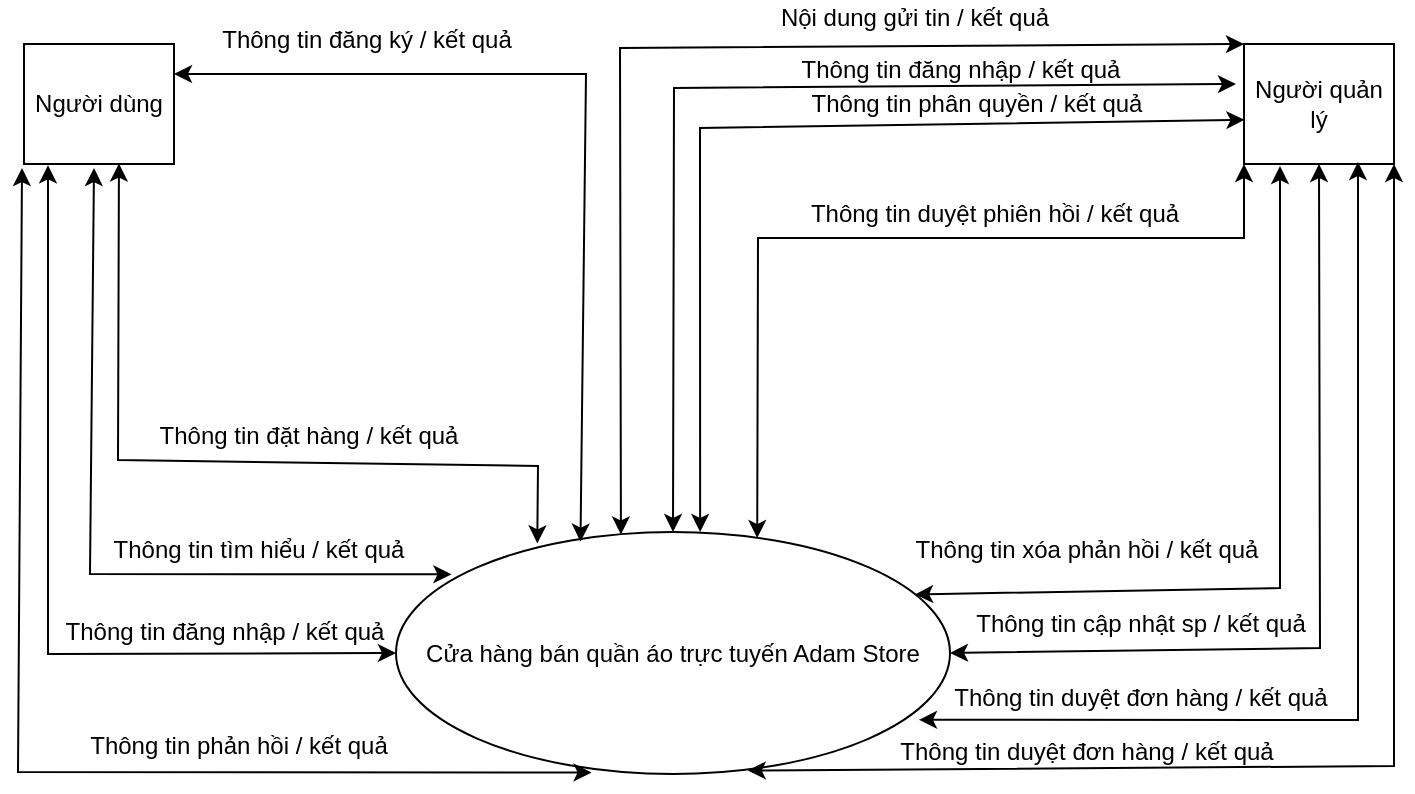<mxfile version="19.0.2" type="github">
  <diagram id="AQCeyW2tNhlPOor9daxq" name="Page-1">
    <mxGraphModel dx="1247" dy="699" grid="0" gridSize="10" guides="1" tooltips="1" connect="1" arrows="1" fold="1" page="1" pageScale="1" pageWidth="827" pageHeight="1169" math="0" shadow="0">
      <root>
        <mxCell id="0" />
        <mxCell id="1" parent="0" />
        <mxCell id="lxxcnLHuaeOVqZJ_WWHa-1" value="&lt;span style=&quot;&quot;&gt;Cửa hàng bán quần áo trực tuyến Adam Store&lt;/span&gt;" style="ellipse;whiteSpace=wrap;html=1;" parent="1" vertex="1">
          <mxGeometry x="283" y="435" width="277" height="121" as="geometry" />
        </mxCell>
        <mxCell id="lxxcnLHuaeOVqZJ_WWHa-2" value="Người dùng" style="rounded=0;whiteSpace=wrap;html=1;" parent="1" vertex="1">
          <mxGeometry x="97" y="191" width="75" height="60" as="geometry" />
        </mxCell>
        <mxCell id="lxxcnLHuaeOVqZJ_WWHa-3" value="Người quản lý" style="rounded=0;whiteSpace=wrap;html=1;" parent="1" vertex="1">
          <mxGeometry x="707" y="191" width="75" height="60" as="geometry" />
        </mxCell>
        <mxCell id="lxxcnLHuaeOVqZJ_WWHa-4" value="" style="endArrow=classic;startArrow=classic;html=1;rounded=0;entryX=0.353;entryY=0.994;entryDx=0;entryDy=0;entryPerimeter=0;" parent="1" target="lxxcnLHuaeOVqZJ_WWHa-1" edge="1">
          <mxGeometry width="50" height="50" relative="1" as="geometry">
            <mxPoint x="96" y="253" as="sourcePoint" />
            <mxPoint x="437" y="326" as="targetPoint" />
            <Array as="points">
              <mxPoint x="94" y="555" />
            </Array>
          </mxGeometry>
        </mxCell>
        <mxCell id="lxxcnLHuaeOVqZJ_WWHa-5" value="" style="endArrow=classic;startArrow=classic;html=1;rounded=0;entryX=0.16;entryY=1.011;entryDx=0;entryDy=0;entryPerimeter=0;exitX=0;exitY=0.5;exitDx=0;exitDy=0;" parent="1" source="lxxcnLHuaeOVqZJ_WWHa-1" target="lxxcnLHuaeOVqZJ_WWHa-2" edge="1">
          <mxGeometry width="50" height="50" relative="1" as="geometry">
            <mxPoint x="387" y="376" as="sourcePoint" />
            <mxPoint x="437" y="326" as="targetPoint" />
            <Array as="points">
              <mxPoint x="109" y="496" />
            </Array>
          </mxGeometry>
        </mxCell>
        <mxCell id="lxxcnLHuaeOVqZJ_WWHa-6" value="" style="endArrow=classic;startArrow=classic;html=1;rounded=0;entryX=0.1;entryY=0.175;entryDx=0;entryDy=0;entryPerimeter=0;" parent="1" target="lxxcnLHuaeOVqZJ_WWHa-1" edge="1">
          <mxGeometry width="50" height="50" relative="1" as="geometry">
            <mxPoint x="132" y="253" as="sourcePoint" />
            <mxPoint x="437" y="326" as="targetPoint" />
            <Array as="points">
              <mxPoint x="130" y="456" />
            </Array>
          </mxGeometry>
        </mxCell>
        <mxCell id="lxxcnLHuaeOVqZJ_WWHa-7" value="" style="endArrow=classic;startArrow=classic;html=1;rounded=0;entryX=0.633;entryY=0.996;entryDx=0;entryDy=0;entryPerimeter=0;exitX=0.255;exitY=0.047;exitDx=0;exitDy=0;exitPerimeter=0;" parent="1" source="lxxcnLHuaeOVqZJ_WWHa-1" target="lxxcnLHuaeOVqZJ_WWHa-2" edge="1">
          <mxGeometry width="50" height="50" relative="1" as="geometry">
            <mxPoint x="387" y="376" as="sourcePoint" />
            <mxPoint x="437" y="326" as="targetPoint" />
            <Array as="points">
              <mxPoint x="354" y="402" />
              <mxPoint x="144" y="399" />
            </Array>
          </mxGeometry>
        </mxCell>
        <mxCell id="lxxcnLHuaeOVqZJ_WWHa-8" value="" style="endArrow=classic;startArrow=classic;html=1;rounded=0;exitX=0.333;exitY=0.04;exitDx=0;exitDy=0;exitPerimeter=0;entryX=1;entryY=0.25;entryDx=0;entryDy=0;" parent="1" source="lxxcnLHuaeOVqZJ_WWHa-1" target="lxxcnLHuaeOVqZJ_WWHa-2" edge="1">
          <mxGeometry width="50" height="50" relative="1" as="geometry">
            <mxPoint x="387" y="376" as="sourcePoint" />
            <mxPoint x="437" y="326" as="targetPoint" />
            <Array as="points">
              <mxPoint x="378" y="206" />
            </Array>
          </mxGeometry>
        </mxCell>
        <mxCell id="lxxcnLHuaeOVqZJ_WWHa-9" value="" style="endArrow=classic;startArrow=classic;html=1;rounded=0;entryX=0;entryY=0;entryDx=0;entryDy=0;exitX=0.406;exitY=0.01;exitDx=0;exitDy=0;exitPerimeter=0;" parent="1" source="lxxcnLHuaeOVqZJ_WWHa-1" target="lxxcnLHuaeOVqZJ_WWHa-3" edge="1">
          <mxGeometry width="50" height="50" relative="1" as="geometry">
            <mxPoint x="387" y="376" as="sourcePoint" />
            <mxPoint x="437" y="326" as="targetPoint" />
            <Array as="points">
              <mxPoint x="395" y="193" />
            </Array>
          </mxGeometry>
        </mxCell>
        <mxCell id="lxxcnLHuaeOVqZJ_WWHa-10" value="" style="endArrow=classic;startArrow=classic;html=1;rounded=0;exitX=0.5;exitY=0;exitDx=0;exitDy=0;" parent="1" source="lxxcnLHuaeOVqZJ_WWHa-1" edge="1">
          <mxGeometry width="50" height="50" relative="1" as="geometry">
            <mxPoint x="387" y="376" as="sourcePoint" />
            <mxPoint x="703" y="211" as="targetPoint" />
            <Array as="points">
              <mxPoint x="422" y="213" />
            </Array>
          </mxGeometry>
        </mxCell>
        <mxCell id="lxxcnLHuaeOVqZJ_WWHa-11" value="" style="endArrow=classic;startArrow=classic;html=1;rounded=0;entryX=0.003;entryY=0.632;entryDx=0;entryDy=0;exitX=0.549;exitY=0;exitDx=0;exitDy=0;exitPerimeter=0;entryPerimeter=0;" parent="1" source="lxxcnLHuaeOVqZJ_WWHa-1" target="lxxcnLHuaeOVqZJ_WWHa-3" edge="1">
          <mxGeometry width="50" height="50" relative="1" as="geometry">
            <mxPoint x="387" y="376" as="sourcePoint" />
            <mxPoint x="437" y="326" as="targetPoint" />
            <Array as="points">
              <mxPoint x="435" y="233" />
            </Array>
          </mxGeometry>
        </mxCell>
        <mxCell id="lxxcnLHuaeOVqZJ_WWHa-12" value="" style="endArrow=classic;startArrow=classic;html=1;rounded=0;entryX=0;entryY=1;entryDx=0;entryDy=0;exitX=0.652;exitY=0.025;exitDx=0;exitDy=0;exitPerimeter=0;" parent="1" source="lxxcnLHuaeOVqZJ_WWHa-1" target="lxxcnLHuaeOVqZJ_WWHa-3" edge="1">
          <mxGeometry width="50" height="50" relative="1" as="geometry">
            <mxPoint x="387" y="376" as="sourcePoint" />
            <mxPoint x="437" y="326" as="targetPoint" />
            <Array as="points">
              <mxPoint x="464" y="288" />
              <mxPoint x="707" y="288" />
            </Array>
          </mxGeometry>
        </mxCell>
        <mxCell id="lxxcnLHuaeOVqZJ_WWHa-13" value="" style="endArrow=classic;startArrow=classic;html=1;rounded=0;entryX=1;entryY=1;entryDx=0;entryDy=0;exitX=0.635;exitY=0.986;exitDx=0;exitDy=0;exitPerimeter=0;" parent="1" source="lxxcnLHuaeOVqZJ_WWHa-1" target="lxxcnLHuaeOVqZJ_WWHa-3" edge="1">
          <mxGeometry width="50" height="50" relative="1" as="geometry">
            <mxPoint x="387" y="376" as="sourcePoint" />
            <mxPoint x="437" y="326" as="targetPoint" />
            <Array as="points">
              <mxPoint x="782" y="552" />
            </Array>
          </mxGeometry>
        </mxCell>
        <mxCell id="lxxcnLHuaeOVqZJ_WWHa-14" value="" style="endArrow=classic;startArrow=classic;html=1;rounded=0;exitX=0.944;exitY=0.776;exitDx=0;exitDy=0;exitPerimeter=0;" parent="1" source="lxxcnLHuaeOVqZJ_WWHa-1" edge="1">
          <mxGeometry width="50" height="50" relative="1" as="geometry">
            <mxPoint x="387" y="376" as="sourcePoint" />
            <mxPoint x="764" y="250" as="targetPoint" />
            <Array as="points">
              <mxPoint x="764" y="529" />
            </Array>
          </mxGeometry>
        </mxCell>
        <mxCell id="lxxcnLHuaeOVqZJ_WWHa-15" value="" style="endArrow=classic;startArrow=classic;html=1;rounded=0;entryX=0.5;entryY=1;entryDx=0;entryDy=0;exitX=1;exitY=0.5;exitDx=0;exitDy=0;" parent="1" source="lxxcnLHuaeOVqZJ_WWHa-1" target="lxxcnLHuaeOVqZJ_WWHa-3" edge="1">
          <mxGeometry width="50" height="50" relative="1" as="geometry">
            <mxPoint x="387" y="376" as="sourcePoint" />
            <mxPoint x="437" y="326" as="targetPoint" />
            <Array as="points">
              <mxPoint x="745" y="493" />
            </Array>
          </mxGeometry>
        </mxCell>
        <mxCell id="lxxcnLHuaeOVqZJ_WWHa-16" value="" style="endArrow=classic;startArrow=classic;html=1;rounded=0;exitX=0.937;exitY=0.258;exitDx=0;exitDy=0;exitPerimeter=0;" parent="1" source="lxxcnLHuaeOVqZJ_WWHa-1" edge="1">
          <mxGeometry width="50" height="50" relative="1" as="geometry">
            <mxPoint x="387" y="376" as="sourcePoint" />
            <mxPoint x="725" y="252" as="targetPoint" />
            <Array as="points">
              <mxPoint x="725" y="463" />
            </Array>
          </mxGeometry>
        </mxCell>
        <mxCell id="lxxcnLHuaeOVqZJ_WWHa-17" value="Thông tin phản hồi / kết quả" style="text;html=1;align=center;verticalAlign=middle;resizable=0;points=[];autosize=1;strokeColor=none;fillColor=none;" parent="1" vertex="1">
          <mxGeometry x="124" y="533" width="159" height="18" as="geometry" />
        </mxCell>
        <mxCell id="lxxcnLHuaeOVqZJ_WWHa-18" value="Thông tin đăng nhập / kết quả" style="text;html=1;align=center;verticalAlign=middle;resizable=0;points=[];autosize=1;strokeColor=none;fillColor=none;" parent="1" vertex="1">
          <mxGeometry x="112" y="476" width="169" height="18" as="geometry" />
        </mxCell>
        <mxCell id="lxxcnLHuaeOVqZJ_WWHa-20" value="Thông tin tìm hiểu / kết quả" style="text;html=1;align=center;verticalAlign=middle;resizable=0;points=[];autosize=1;strokeColor=none;fillColor=none;" parent="1" vertex="1">
          <mxGeometry x="136" y="435" width="155" height="18" as="geometry" />
        </mxCell>
        <mxCell id="lxxcnLHuaeOVqZJ_WWHa-21" value="Thông tin đặt hàng / kết quả" style="text;html=1;align=center;verticalAlign=middle;resizable=0;points=[];autosize=1;strokeColor=none;fillColor=none;" parent="1" vertex="1">
          <mxGeometry x="159" y="378" width="159" height="18" as="geometry" />
        </mxCell>
        <mxCell id="lxxcnLHuaeOVqZJ_WWHa-22" value="Thông tin đăng ký / kết quả" style="text;html=1;align=center;verticalAlign=middle;resizable=0;points=[];autosize=1;strokeColor=none;fillColor=none;" parent="1" vertex="1">
          <mxGeometry x="190" y="180" width="155" height="18" as="geometry" />
        </mxCell>
        <mxCell id="lxxcnLHuaeOVqZJ_WWHa-23" value="Nội dung gửi tin / kết quả" style="text;html=1;align=center;verticalAlign=middle;resizable=0;points=[];autosize=1;strokeColor=none;fillColor=none;" parent="1" vertex="1">
          <mxGeometry x="470" y="169" width="144" height="18" as="geometry" />
        </mxCell>
        <mxCell id="lxxcnLHuaeOVqZJ_WWHa-24" value="Thông tin đăng nhập / kết quả" style="text;html=1;align=center;verticalAlign=middle;resizable=0;points=[];autosize=1;strokeColor=none;fillColor=none;" parent="1" vertex="1">
          <mxGeometry x="480" y="195" width="169" height="18" as="geometry" />
        </mxCell>
        <mxCell id="lxxcnLHuaeOVqZJ_WWHa-28" value="Thông tin phân quyền / kết quả" style="text;html=1;align=center;verticalAlign=middle;resizable=0;points=[];autosize=1;strokeColor=none;fillColor=none;" parent="1" vertex="1">
          <mxGeometry x="485" y="212" width="175" height="18" as="geometry" />
        </mxCell>
        <mxCell id="lxxcnLHuaeOVqZJ_WWHa-30" value="Thông tin duyệt phiên hồi / kết quả" style="text;html=1;align=center;verticalAlign=middle;resizable=0;points=[];autosize=1;strokeColor=none;fillColor=none;" parent="1" vertex="1">
          <mxGeometry x="485" y="267" width="194" height="18" as="geometry" />
        </mxCell>
        <mxCell id="lxxcnLHuaeOVqZJ_WWHa-31" value="Thông tin xóa phản hồi / kết quả" style="text;html=1;align=center;verticalAlign=middle;resizable=0;points=[];autosize=1;strokeColor=none;fillColor=none;" parent="1" vertex="1">
          <mxGeometry x="537" y="435" width="181" height="18" as="geometry" />
        </mxCell>
        <mxCell id="lxxcnLHuaeOVqZJ_WWHa-32" value="Thông tin duyệt đơn hàng / kết quả" style="text;html=1;align=center;verticalAlign=middle;resizable=0;points=[];autosize=1;strokeColor=none;fillColor=none;" parent="1" vertex="1">
          <mxGeometry x="529" y="536" width="197" height="18" as="geometry" />
        </mxCell>
        <mxCell id="lxxcnLHuaeOVqZJ_WWHa-33" value="Thông tin duyệt đơn hàng / kết quả" style="text;html=1;align=center;verticalAlign=middle;resizable=0;points=[];autosize=1;strokeColor=none;fillColor=none;" parent="1" vertex="1">
          <mxGeometry x="556" y="509" width="197" height="18" as="geometry" />
        </mxCell>
        <mxCell id="lxxcnLHuaeOVqZJ_WWHa-34" value="Thông tin cập nhật sp / kết quả" style="text;html=1;align=center;verticalAlign=middle;resizable=0;points=[];autosize=1;strokeColor=none;fillColor=none;" parent="1" vertex="1">
          <mxGeometry x="567" y="472" width="175" height="18" as="geometry" />
        </mxCell>
      </root>
    </mxGraphModel>
  </diagram>
</mxfile>
